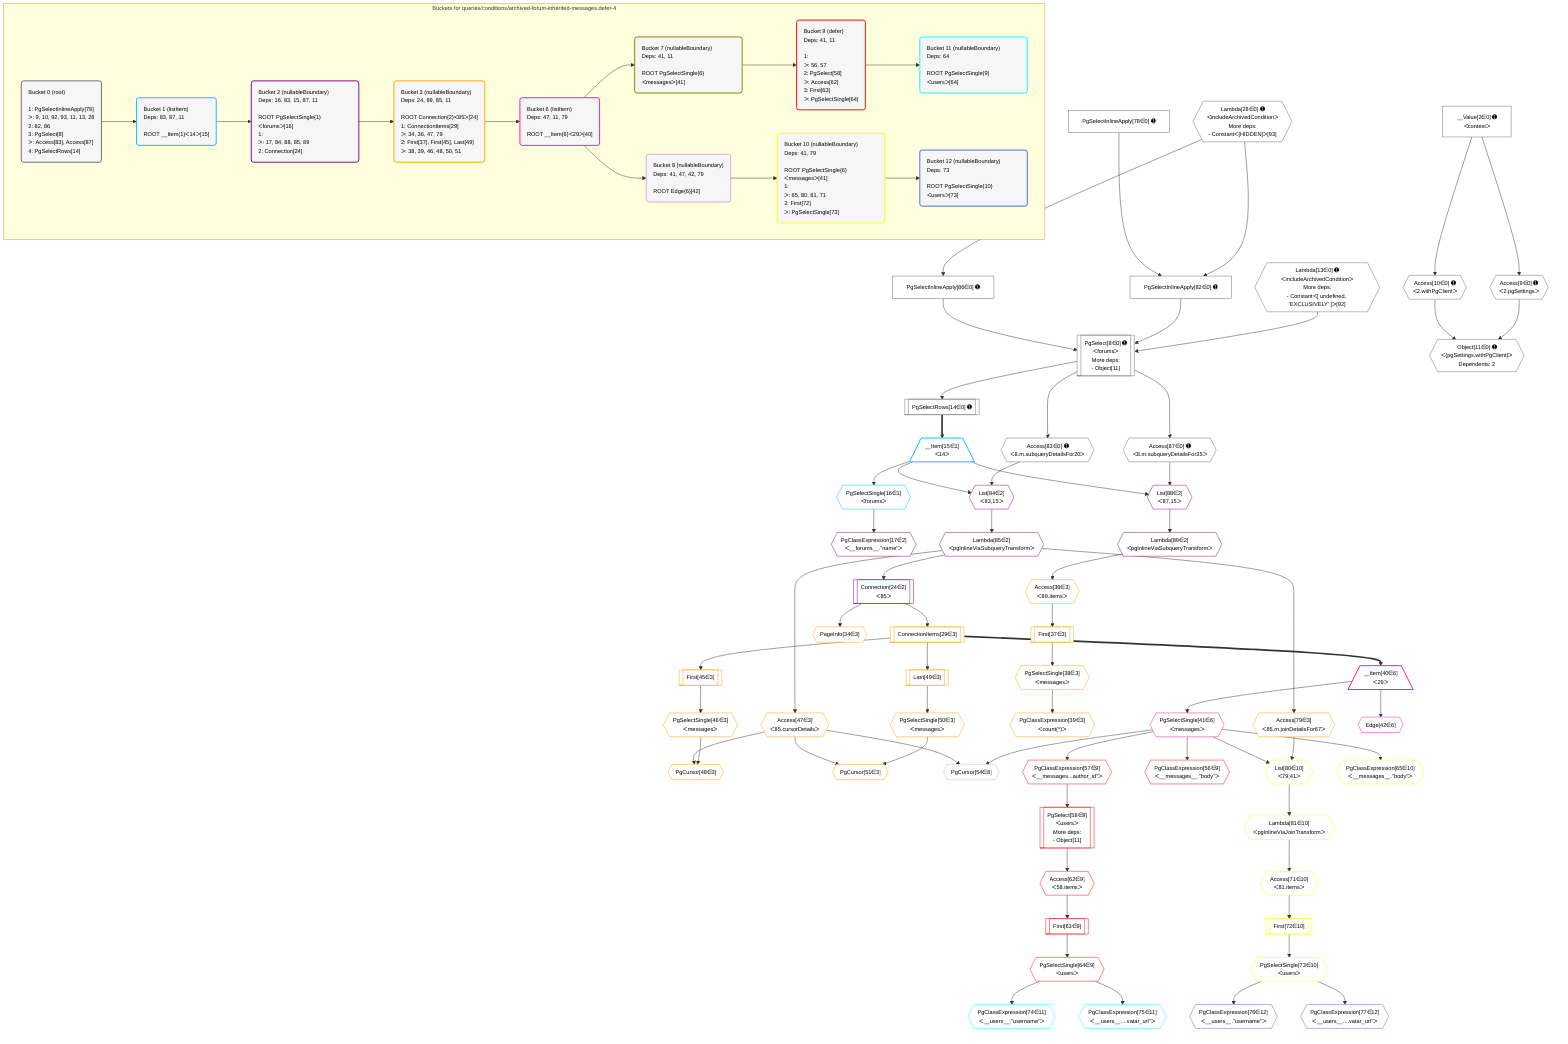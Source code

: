 %%{init: {'themeVariables': { 'fontSize': '12px'}}}%%
graph TD
    classDef path fill:#eee,stroke:#000,color:#000
    classDef plan fill:#fff,stroke-width:1px,color:#000
    classDef itemplan fill:#fff,stroke-width:2px,color:#000
    classDef unbatchedplan fill:#dff,stroke-width:1px,color:#000
    classDef sideeffectplan fill:#fcc,stroke-width:2px,color:#000
    classDef bucket fill:#f6f6f6,color:#000,stroke-width:2px,text-align:left

    subgraph "Buckets for queries/conditions/archived-forum-inherited-messages.defer-4"
    Bucket0("Bucket 0 (root)<br /><br />1: PgSelectInlineApply[78]<br />ᐳ: 9, 10, 92, 93, 11, 13, 28<br />2: 82, 86<br />3: PgSelect[8]<br />ᐳ: Access[83], Access[87]<br />4: PgSelectRows[14]"):::bucket
    Bucket1("Bucket 1 (listItem)<br />Deps: 83, 87, 11<br /><br />ROOT __Item{1}ᐸ14ᐳ[15]"):::bucket
    Bucket2("Bucket 2 (nullableBoundary)<br />Deps: 16, 83, 15, 87, 11<br /><br />ROOT PgSelectSingle{1}ᐸforumsᐳ[16]<br />1: <br />ᐳ: 17, 84, 88, 85, 89<br />2: Connection[24]"):::bucket
    Bucket3("Bucket 3 (nullableBoundary)<br />Deps: 24, 89, 85, 11<br /><br />ROOT Connection{2}ᐸ85ᐳ[24]<br />1: ConnectionItems[29]<br />ᐳ: 34, 36, 47, 79<br />2: First[37], First[45], Last[49]<br />ᐳ: 38, 39, 46, 48, 50, 51"):::bucket
    Bucket6("Bucket 6 (listItem)<br />Deps: 47, 11, 79<br /><br />ROOT __Item{6}ᐸ29ᐳ[40]"):::bucket
    Bucket7("Bucket 7 (nullableBoundary)<br />Deps: 41, 11<br /><br />ROOT PgSelectSingle{6}ᐸmessagesᐳ[41]"):::bucket
    Bucket8("Bucket 8 (nullableBoundary)<br />Deps: 41, 47, 42, 79<br /><br />ROOT Edge{6}[42]"):::bucket
    Bucket9("Bucket 9 (defer)<br />Deps: 41, 11<br /><br />1: <br />ᐳ: 56, 57<br />2: PgSelect[58]<br />ᐳ: Access[62]<br />3: First[63]<br />ᐳ: PgSelectSingle[64]"):::bucket
    Bucket10("Bucket 10 (nullableBoundary)<br />Deps: 41, 79<br /><br />ROOT PgSelectSingle{6}ᐸmessagesᐳ[41]<br />1: <br />ᐳ: 65, 80, 81, 71<br />2: First[72]<br />ᐳ: PgSelectSingle[73]"):::bucket
    Bucket11("Bucket 11 (nullableBoundary)<br />Deps: 64<br /><br />ROOT PgSelectSingle{9}ᐸusersᐳ[64]"):::bucket
    Bucket12("Bucket 12 (nullableBoundary)<br />Deps: 73<br /><br />ROOT PgSelectSingle{10}ᐸusersᐳ[73]"):::bucket
    end
    Bucket0 --> Bucket1
    Bucket1 --> Bucket2
    Bucket2 --> Bucket3
    Bucket3 --> Bucket6
    Bucket6 --> Bucket7 & Bucket8
    Bucket7 --> Bucket9
    Bucket8 --> Bucket10
    Bucket9 --> Bucket11
    Bucket10 --> Bucket12

    %% plan dependencies
    PgSelect8[["PgSelect[8∈0] ➊<br />ᐸforumsᐳ<br />More deps:<br />- Object[11]"]]:::plan
    Lambda13{{"Lambda[13∈0] ➊<br />ᐸincludeArchivedConditionᐳ<br />More deps:<br />- Constantᐸ[ undefined, 'EXCLUSIVELY' ]ᐳ[92]"}}:::plan
    PgSelectInlineApply82["PgSelectInlineApply[82∈0] ➊"]:::plan
    PgSelectInlineApply86["PgSelectInlineApply[86∈0] ➊"]:::plan
    Lambda13 & PgSelectInlineApply82 & PgSelectInlineApply86 --> PgSelect8
    Object11{{"Object[11∈0] ➊<br />ᐸ{pgSettings,withPgClient}ᐳ<br />Dependents: 2"}}:::plan
    Access9{{"Access[9∈0] ➊<br />ᐸ2.pgSettingsᐳ"}}:::plan
    Access10{{"Access[10∈0] ➊<br />ᐸ2.withPgClientᐳ"}}:::plan
    Access9 & Access10 --> Object11
    Lambda28{{"Lambda[28∈0] ➊<br />ᐸincludeArchivedConditionᐳ<br />More deps:<br />- Constantᐸ[HIDDEN]ᐳ[93]"}}:::plan
    PgSelectInlineApply78["PgSelectInlineApply[78∈0] ➊"]:::plan
    Lambda28 & PgSelectInlineApply78 --> PgSelectInlineApply82
    __Value2["__Value[2∈0] ➊<br />ᐸcontextᐳ"]:::plan
    __Value2 --> Access9
    __Value2 --> Access10
    PgSelectRows14[["PgSelectRows[14∈0] ➊"]]:::plan
    PgSelect8 --> PgSelectRows14
    Access83{{"Access[83∈0] ➊<br />ᐸ8.m.subqueryDetailsFor20ᐳ"}}:::plan
    PgSelect8 --> Access83
    Lambda28 --> PgSelectInlineApply86
    Access87{{"Access[87∈0] ➊<br />ᐸ8.m.subqueryDetailsFor35ᐳ"}}:::plan
    PgSelect8 --> Access87
    __Item15[/"__Item[15∈1]<br />ᐸ14ᐳ"\]:::itemplan
    PgSelectRows14 ==> __Item15
    PgSelectSingle16{{"PgSelectSingle[16∈1]<br />ᐸforumsᐳ"}}:::plan
    __Item15 --> PgSelectSingle16
    List84{{"List[84∈2]<br />ᐸ83,15ᐳ"}}:::plan
    Access83 & __Item15 --> List84
    List88{{"List[88∈2]<br />ᐸ87,15ᐳ"}}:::plan
    Access87 & __Item15 --> List88
    PgClassExpression17{{"PgClassExpression[17∈2]<br />ᐸ__forums__.”name”ᐳ"}}:::plan
    PgSelectSingle16 --> PgClassExpression17
    Connection24[["Connection[24∈2]<br />ᐸ85ᐳ"]]:::plan
    Lambda85{{"Lambda[85∈2]<br />ᐸpgInlineViaSubqueryTransformᐳ"}}:::plan
    Lambda85 --> Connection24
    List84 --> Lambda85
    Lambda89{{"Lambda[89∈2]<br />ᐸpgInlineViaSubqueryTransformᐳ"}}:::plan
    List88 --> Lambda89
    PgCursor48{{"PgCursor[48∈3]"}}:::plan
    PgSelectSingle46{{"PgSelectSingle[46∈3]<br />ᐸmessagesᐳ"}}:::plan
    Access47{{"Access[47∈3]<br />ᐸ85.cursorDetailsᐳ"}}:::plan
    PgSelectSingle46 & Access47 --> PgCursor48
    PgCursor51{{"PgCursor[51∈3]"}}:::plan
    PgSelectSingle50{{"PgSelectSingle[50∈3]<br />ᐸmessagesᐳ"}}:::plan
    PgSelectSingle50 & Access47 --> PgCursor51
    ConnectionItems29[["ConnectionItems[29∈3]"]]:::plan
    Connection24 --> ConnectionItems29
    PageInfo34{{"PageInfo[34∈3]"}}:::plan
    Connection24 --> PageInfo34
    Access36{{"Access[36∈3]<br />ᐸ89.itemsᐳ"}}:::plan
    Lambda89 --> Access36
    First37[["First[37∈3]"]]:::plan
    Access36 --> First37
    PgSelectSingle38{{"PgSelectSingle[38∈3]<br />ᐸmessagesᐳ"}}:::plan
    First37 --> PgSelectSingle38
    PgClassExpression39{{"PgClassExpression[39∈3]<br />ᐸcount(*)ᐳ"}}:::plan
    PgSelectSingle38 --> PgClassExpression39
    First45[["First[45∈3]"]]:::plan
    ConnectionItems29 --> First45
    First45 --> PgSelectSingle46
    Lambda85 --> Access47
    Last49[["Last[49∈3]"]]:::plan
    ConnectionItems29 --> Last49
    Last49 --> PgSelectSingle50
    Access79{{"Access[79∈3]<br />ᐸ85.m.joinDetailsFor67ᐳ"}}:::plan
    Lambda85 --> Access79
    __Item40[/"__Item[40∈6]<br />ᐸ29ᐳ"\]:::itemplan
    ConnectionItems29 ==> __Item40
    PgSelectSingle41{{"PgSelectSingle[41∈6]<br />ᐸmessagesᐳ"}}:::plan
    __Item40 --> PgSelectSingle41
    Edge42{{"Edge[42∈6]"}}:::plan
    __Item40 --> Edge42
    PgCursor54{{"PgCursor[54∈8]"}}:::plan
    PgSelectSingle41 & Access47 --> PgCursor54
    PgSelect58[["PgSelect[58∈9]<br />ᐸusersᐳ<br />More deps:<br />- Object[11]"]]:::plan
    PgClassExpression57{{"PgClassExpression[57∈9]<br />ᐸ__messages...author_id”ᐳ"}}:::plan
    PgClassExpression57 --> PgSelect58
    PgClassExpression56{{"PgClassExpression[56∈9]<br />ᐸ__messages__.”body”ᐳ"}}:::plan
    PgSelectSingle41 --> PgClassExpression56
    PgSelectSingle41 --> PgClassExpression57
    Access62{{"Access[62∈9]<br />ᐸ58.itemsᐳ"}}:::plan
    PgSelect58 --> Access62
    First63[["First[63∈9]"]]:::plan
    Access62 --> First63
    PgSelectSingle64{{"PgSelectSingle[64∈9]<br />ᐸusersᐳ"}}:::plan
    First63 --> PgSelectSingle64
    List80{{"List[80∈10]<br />ᐸ79,41ᐳ"}}:::plan
    Access79 & PgSelectSingle41 --> List80
    PgClassExpression65{{"PgClassExpression[65∈10]<br />ᐸ__messages__.”body”ᐳ"}}:::plan
    PgSelectSingle41 --> PgClassExpression65
    Access71{{"Access[71∈10]<br />ᐸ81.itemsᐳ"}}:::plan
    Lambda81{{"Lambda[81∈10]<br />ᐸpgInlineViaJoinTransformᐳ"}}:::plan
    Lambda81 --> Access71
    First72[["First[72∈10]"]]:::plan
    Access71 --> First72
    PgSelectSingle73{{"PgSelectSingle[73∈10]<br />ᐸusersᐳ"}}:::plan
    First72 --> PgSelectSingle73
    List80 --> Lambda81
    PgClassExpression74{{"PgClassExpression[74∈11]<br />ᐸ__users__.”username”ᐳ"}}:::plan
    PgSelectSingle64 --> PgClassExpression74
    PgClassExpression75{{"PgClassExpression[75∈11]<br />ᐸ__users__....vatar_url”ᐳ"}}:::plan
    PgSelectSingle64 --> PgClassExpression75
    PgClassExpression76{{"PgClassExpression[76∈12]<br />ᐸ__users__.”username”ᐳ"}}:::plan
    PgSelectSingle73 --> PgClassExpression76
    PgClassExpression77{{"PgClassExpression[77∈12]<br />ᐸ__users__....vatar_url”ᐳ"}}:::plan
    PgSelectSingle73 --> PgClassExpression77

    %% define steps
    classDef bucket0 stroke:#696969
    class Bucket0,__Value2,PgSelect8,Access9,Access10,Object11,Lambda13,PgSelectRows14,Lambda28,PgSelectInlineApply78,PgSelectInlineApply82,Access83,PgSelectInlineApply86,Access87 bucket0
    classDef bucket1 stroke:#00bfff
    class Bucket1,__Item15,PgSelectSingle16 bucket1
    classDef bucket2 stroke:#7f007f
    class Bucket2,PgClassExpression17,Connection24,List84,Lambda85,List88,Lambda89 bucket2
    classDef bucket3 stroke:#ffa500
    class Bucket3,ConnectionItems29,PageInfo34,Access36,First37,PgSelectSingle38,PgClassExpression39,First45,PgSelectSingle46,Access47,PgCursor48,Last49,PgSelectSingle50,PgCursor51,Access79 bucket3
    classDef bucket6 stroke:#ff1493
    class Bucket6,__Item40,PgSelectSingle41,Edge42 bucket6
    classDef bucket7 stroke:#808000
    class Bucket7 bucket7
    classDef bucket8 stroke:#dda0dd
    class Bucket8,PgCursor54 bucket8
    classDef bucket9 stroke:#ff0000
    class Bucket9,PgClassExpression56,PgClassExpression57,PgSelect58,Access62,First63,PgSelectSingle64 bucket9
    classDef bucket10 stroke:#ffff00
    class Bucket10,PgClassExpression65,Access71,First72,PgSelectSingle73,List80,Lambda81 bucket10
    classDef bucket11 stroke:#00ffff
    class Bucket11,PgClassExpression74,PgClassExpression75 bucket11
    classDef bucket12 stroke:#4169e1
    class Bucket12,PgClassExpression76,PgClassExpression77 bucket12